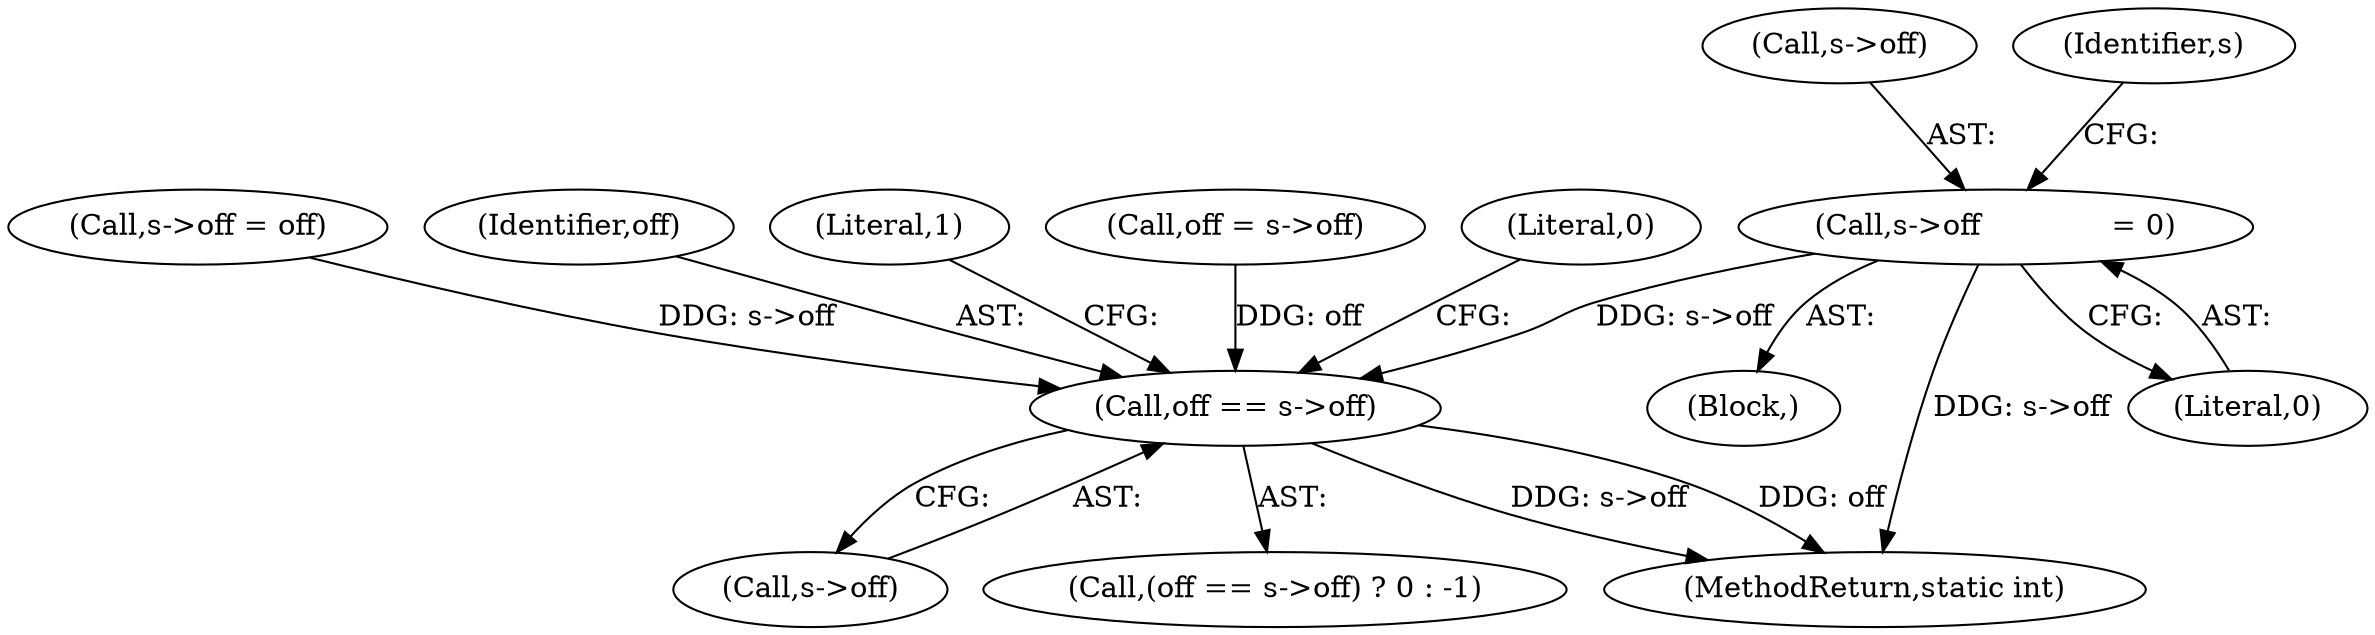 digraph "0_FFmpeg_2a05c8f813de6f2278827734bf8102291e7484aa_0@pointer" {
"1000656" [label="(Call,s->off              = 0)"];
"1000727" [label="(Call,off == s->off)"];
"1000729" [label="(Call,s->off)"];
"1000726" [label="(Call,(off == s->off) ? 0 : -1)"];
"1000656" [label="(Call,s->off              = 0)"];
"1000657" [label="(Call,s->off)"];
"1000116" [label="(Block,)"];
"1000744" [label="(MethodReturn,static int)"];
"1000719" [label="(Call,s->off = off)"];
"1000728" [label="(Identifier,off)"];
"1000734" [label="(Literal,1)"];
"1000727" [label="(Call,off == s->off)"];
"1000138" [label="(Call,off = s->off)"];
"1000660" [label="(Literal,0)"];
"1000732" [label="(Literal,0)"];
"1000663" [label="(Identifier,s)"];
"1000656" -> "1000116"  [label="AST: "];
"1000656" -> "1000660"  [label="CFG: "];
"1000657" -> "1000656"  [label="AST: "];
"1000660" -> "1000656"  [label="AST: "];
"1000663" -> "1000656"  [label="CFG: "];
"1000656" -> "1000744"  [label="DDG: s->off"];
"1000656" -> "1000727"  [label="DDG: s->off"];
"1000727" -> "1000726"  [label="AST: "];
"1000727" -> "1000729"  [label="CFG: "];
"1000728" -> "1000727"  [label="AST: "];
"1000729" -> "1000727"  [label="AST: "];
"1000732" -> "1000727"  [label="CFG: "];
"1000734" -> "1000727"  [label="CFG: "];
"1000727" -> "1000744"  [label="DDG: s->off"];
"1000727" -> "1000744"  [label="DDG: off"];
"1000138" -> "1000727"  [label="DDG: off"];
"1000719" -> "1000727"  [label="DDG: s->off"];
}
